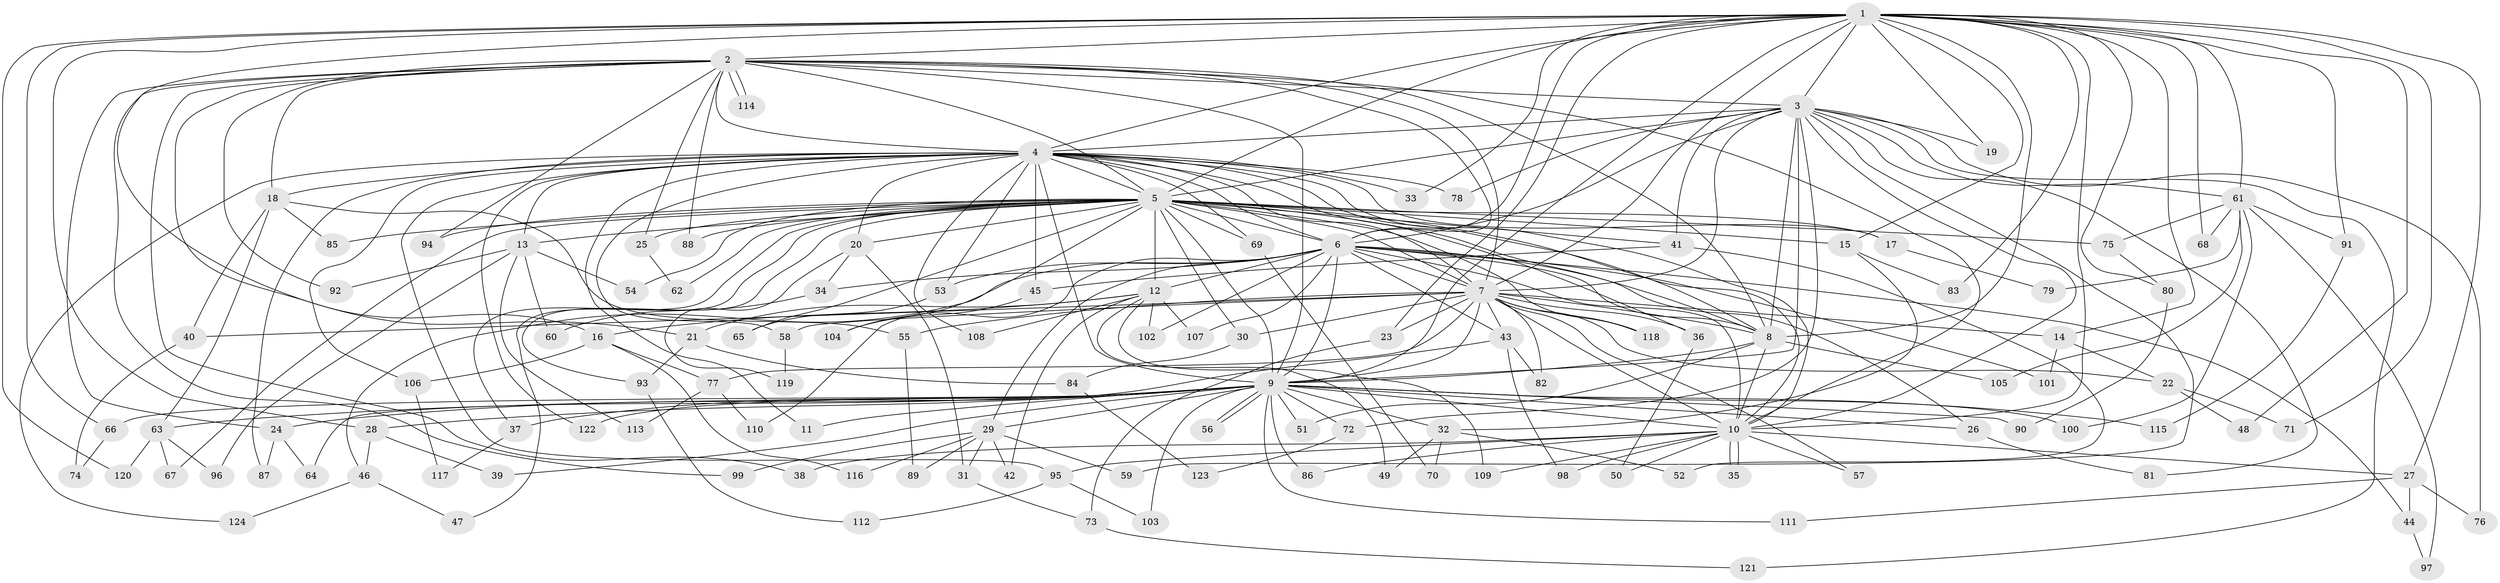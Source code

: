 // coarse degree distribution, {26: 0.010638297872340425, 16: 0.02127659574468085, 24: 0.010638297872340425, 28: 0.010638297872340425, 36: 0.010638297872340425, 20: 0.010638297872340425, 17: 0.010638297872340425, 2: 0.5106382978723404, 10: 0.010638297872340425, 7: 0.02127659574468085, 4: 0.09574468085106383, 5: 0.06382978723404255, 3: 0.1702127659574468, 9: 0.02127659574468085, 6: 0.010638297872340425, 1: 0.010638297872340425}
// Generated by graph-tools (version 1.1) at 2025/23/03/03/25 07:23:44]
// undirected, 124 vertices, 273 edges
graph export_dot {
graph [start="1"]
  node [color=gray90,style=filled];
  1;
  2;
  3;
  4;
  5;
  6;
  7;
  8;
  9;
  10;
  11;
  12;
  13;
  14;
  15;
  16;
  17;
  18;
  19;
  20;
  21;
  22;
  23;
  24;
  25;
  26;
  27;
  28;
  29;
  30;
  31;
  32;
  33;
  34;
  35;
  36;
  37;
  38;
  39;
  40;
  41;
  42;
  43;
  44;
  45;
  46;
  47;
  48;
  49;
  50;
  51;
  52;
  53;
  54;
  55;
  56;
  57;
  58;
  59;
  60;
  61;
  62;
  63;
  64;
  65;
  66;
  67;
  68;
  69;
  70;
  71;
  72;
  73;
  74;
  75;
  76;
  77;
  78;
  79;
  80;
  81;
  82;
  83;
  84;
  85;
  86;
  87;
  88;
  89;
  90;
  91;
  92;
  93;
  94;
  95;
  96;
  97;
  98;
  99;
  100;
  101;
  102;
  103;
  104;
  105;
  106;
  107;
  108;
  109;
  110;
  111;
  112;
  113;
  114;
  115;
  116;
  117;
  118;
  119;
  120;
  121;
  122;
  123;
  124;
  1 -- 2;
  1 -- 3;
  1 -- 4;
  1 -- 5;
  1 -- 6;
  1 -- 7;
  1 -- 8;
  1 -- 9;
  1 -- 10;
  1 -- 14;
  1 -- 15;
  1 -- 19;
  1 -- 21;
  1 -- 23;
  1 -- 27;
  1 -- 28;
  1 -- 33;
  1 -- 48;
  1 -- 61;
  1 -- 66;
  1 -- 68;
  1 -- 71;
  1 -- 80;
  1 -- 83;
  1 -- 91;
  1 -- 120;
  2 -- 3;
  2 -- 4;
  2 -- 5;
  2 -- 6;
  2 -- 7;
  2 -- 8;
  2 -- 9;
  2 -- 10;
  2 -- 16;
  2 -- 18;
  2 -- 24;
  2 -- 25;
  2 -- 38;
  2 -- 88;
  2 -- 92;
  2 -- 94;
  2 -- 99;
  2 -- 114;
  2 -- 114;
  3 -- 4;
  3 -- 5;
  3 -- 6;
  3 -- 7;
  3 -- 8;
  3 -- 9;
  3 -- 10;
  3 -- 19;
  3 -- 41;
  3 -- 59;
  3 -- 61;
  3 -- 72;
  3 -- 76;
  3 -- 78;
  3 -- 81;
  3 -- 121;
  4 -- 5;
  4 -- 6;
  4 -- 7;
  4 -- 8;
  4 -- 9;
  4 -- 10;
  4 -- 11;
  4 -- 13;
  4 -- 17;
  4 -- 18;
  4 -- 20;
  4 -- 33;
  4 -- 36;
  4 -- 45;
  4 -- 53;
  4 -- 58;
  4 -- 69;
  4 -- 78;
  4 -- 87;
  4 -- 95;
  4 -- 106;
  4 -- 108;
  4 -- 122;
  4 -- 124;
  5 -- 6;
  5 -- 7;
  5 -- 8;
  5 -- 9;
  5 -- 10;
  5 -- 12;
  5 -- 13;
  5 -- 15;
  5 -- 17;
  5 -- 20;
  5 -- 25;
  5 -- 30;
  5 -- 37;
  5 -- 41;
  5 -- 47;
  5 -- 54;
  5 -- 62;
  5 -- 65;
  5 -- 67;
  5 -- 69;
  5 -- 75;
  5 -- 85;
  5 -- 88;
  5 -- 93;
  5 -- 94;
  5 -- 104;
  5 -- 118;
  6 -- 7;
  6 -- 8;
  6 -- 9;
  6 -- 10;
  6 -- 12;
  6 -- 26;
  6 -- 29;
  6 -- 34;
  6 -- 43;
  6 -- 44;
  6 -- 46;
  6 -- 53;
  6 -- 101;
  6 -- 102;
  6 -- 107;
  6 -- 110;
  7 -- 8;
  7 -- 9;
  7 -- 10;
  7 -- 14;
  7 -- 22;
  7 -- 23;
  7 -- 30;
  7 -- 36;
  7 -- 40;
  7 -- 43;
  7 -- 55;
  7 -- 57;
  7 -- 58;
  7 -- 77;
  7 -- 82;
  7 -- 118;
  8 -- 9;
  8 -- 10;
  8 -- 51;
  8 -- 105;
  9 -- 10;
  9 -- 11;
  9 -- 24;
  9 -- 26;
  9 -- 28;
  9 -- 29;
  9 -- 32;
  9 -- 37;
  9 -- 39;
  9 -- 51;
  9 -- 56;
  9 -- 56;
  9 -- 63;
  9 -- 66;
  9 -- 72;
  9 -- 86;
  9 -- 90;
  9 -- 100;
  9 -- 103;
  9 -- 111;
  9 -- 115;
  9 -- 122;
  10 -- 27;
  10 -- 35;
  10 -- 35;
  10 -- 38;
  10 -- 50;
  10 -- 57;
  10 -- 86;
  10 -- 95;
  10 -- 98;
  10 -- 109;
  12 -- 16;
  12 -- 21;
  12 -- 42;
  12 -- 49;
  12 -- 102;
  12 -- 107;
  12 -- 108;
  12 -- 109;
  13 -- 54;
  13 -- 60;
  13 -- 92;
  13 -- 96;
  13 -- 113;
  14 -- 22;
  14 -- 101;
  15 -- 32;
  15 -- 83;
  16 -- 77;
  16 -- 106;
  16 -- 116;
  17 -- 79;
  18 -- 40;
  18 -- 55;
  18 -- 63;
  18 -- 85;
  20 -- 31;
  20 -- 34;
  20 -- 119;
  21 -- 84;
  21 -- 93;
  22 -- 48;
  22 -- 71;
  23 -- 73;
  24 -- 64;
  24 -- 87;
  25 -- 62;
  26 -- 81;
  27 -- 44;
  27 -- 76;
  27 -- 111;
  28 -- 39;
  28 -- 46;
  29 -- 31;
  29 -- 42;
  29 -- 59;
  29 -- 89;
  29 -- 99;
  29 -- 116;
  30 -- 84;
  31 -- 73;
  32 -- 49;
  32 -- 52;
  32 -- 70;
  34 -- 60;
  36 -- 50;
  37 -- 117;
  40 -- 74;
  41 -- 45;
  41 -- 52;
  43 -- 64;
  43 -- 82;
  43 -- 98;
  44 -- 97;
  45 -- 104;
  46 -- 47;
  46 -- 124;
  53 -- 65;
  55 -- 89;
  58 -- 119;
  61 -- 68;
  61 -- 75;
  61 -- 79;
  61 -- 91;
  61 -- 97;
  61 -- 100;
  61 -- 105;
  63 -- 67;
  63 -- 96;
  63 -- 120;
  66 -- 74;
  69 -- 70;
  72 -- 123;
  73 -- 121;
  75 -- 80;
  77 -- 110;
  77 -- 113;
  80 -- 90;
  84 -- 123;
  91 -- 115;
  93 -- 112;
  95 -- 103;
  95 -- 112;
  106 -- 117;
}
